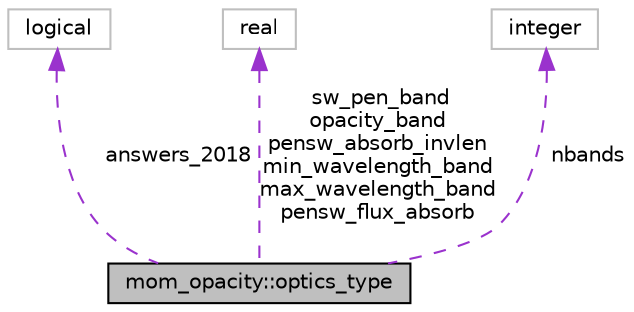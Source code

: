 digraph "mom_opacity::optics_type"
{
 // INTERACTIVE_SVG=YES
 // LATEX_PDF_SIZE
  edge [fontname="Helvetica",fontsize="10",labelfontname="Helvetica",labelfontsize="10"];
  node [fontname="Helvetica",fontsize="10",shape=record];
  Node1 [label="mom_opacity::optics_type",height=0.2,width=0.4,color="black", fillcolor="grey75", style="filled", fontcolor="black",tooltip="This type is used to store information about ocean optical properties."];
  Node2 -> Node1 [dir="back",color="darkorchid3",fontsize="10",style="dashed",label=" answers_2018" ,fontname="Helvetica"];
  Node2 [label="logical",height=0.2,width=0.4,color="grey75", fillcolor="white", style="filled",tooltip=" "];
  Node3 -> Node1 [dir="back",color="darkorchid3",fontsize="10",style="dashed",label=" sw_pen_band\nopacity_band\npensw_absorb_invlen\nmin_wavelength_band\nmax_wavelength_band\npensw_flux_absorb" ,fontname="Helvetica"];
  Node3 [label="real",height=0.2,width=0.4,color="grey75", fillcolor="white", style="filled",tooltip=" "];
  Node4 -> Node1 [dir="back",color="darkorchid3",fontsize="10",style="dashed",label=" nbands" ,fontname="Helvetica"];
  Node4 [label="integer",height=0.2,width=0.4,color="grey75", fillcolor="white", style="filled",tooltip=" "];
}
